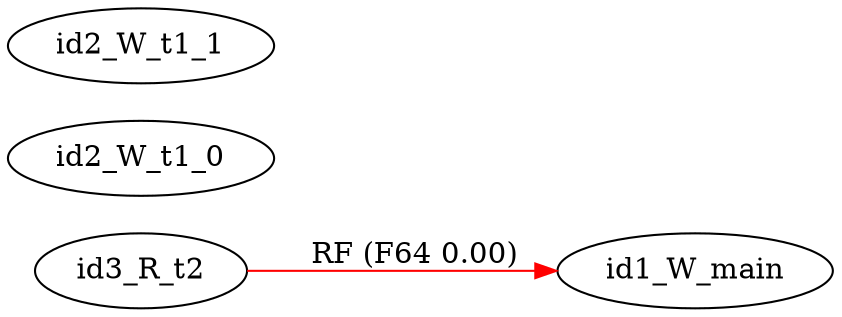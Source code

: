 digraph memory_model {
rankdir=LR;
splines=true; esep=0.5;
id3_R_t2 -> id1_W_main [label = "RF (F64 0.00)", color="red"];
id1_W_main [pos="2.5,4!"]
id2_W_t1_0 [pos="0,2!"]
id2_W_t1_1 [pos="0,0!"]
id3_R_t2 [pos="5,2!"]
}